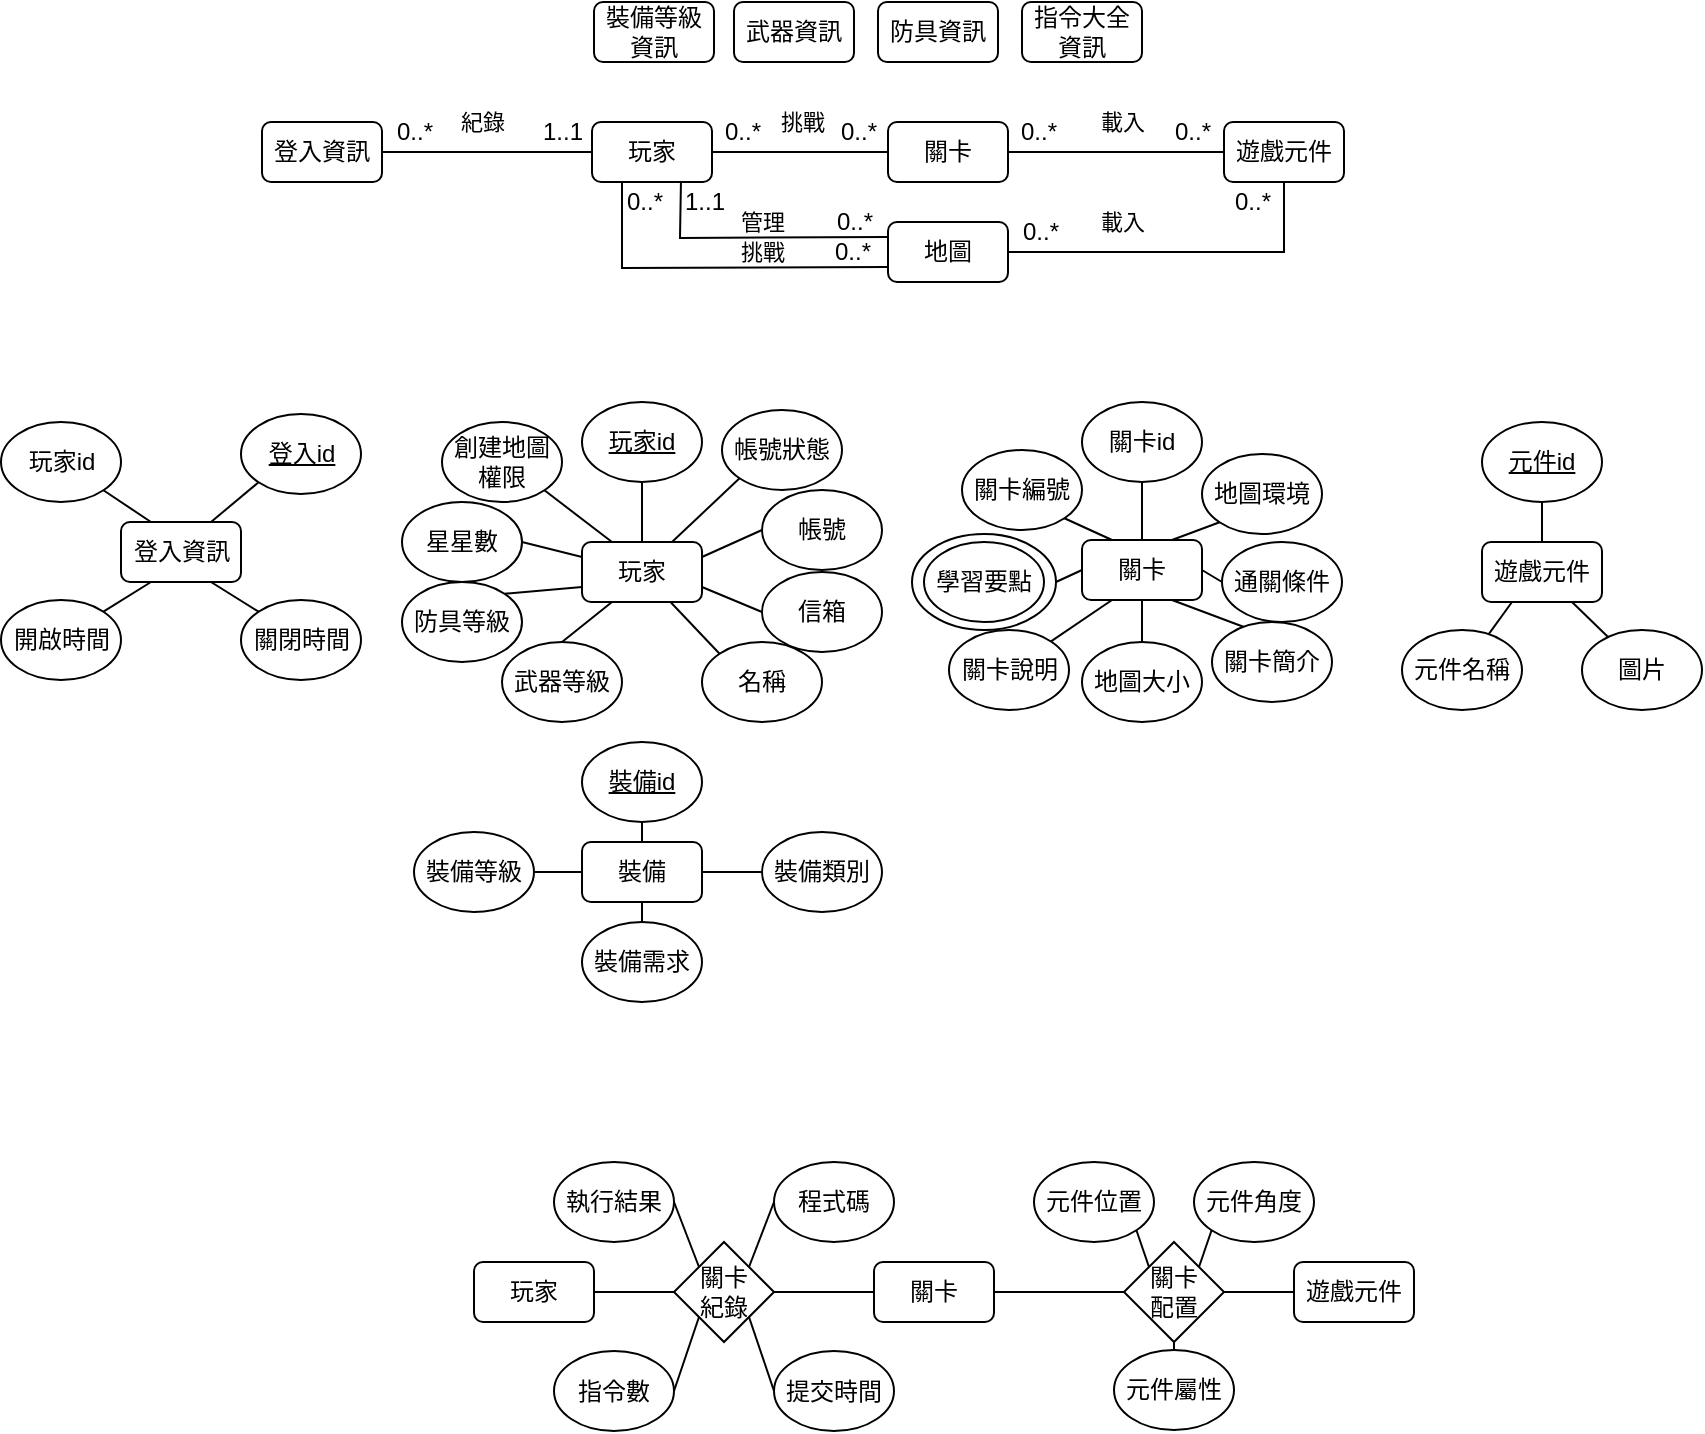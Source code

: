 <mxfile version="12.3.8" type="device" pages="1"><diagram id="PcW1vBEea2DNP2evtmAf" name="Page-1"><mxGraphModel dx="1543" dy="378" grid="1" gridSize="10" guides="1" tooltips="1" connect="1" arrows="1" fold="1" page="1" pageScale="1" pageWidth="827" pageHeight="1169" math="0" shadow="0"><root><mxCell id="0"/><mxCell id="1" parent="0"/><mxCell id="nnN8Gxfp-MIh1XUe09Qg-71" value="" style="ellipse;whiteSpace=wrap;html=1;" parent="1" vertex="1"><mxGeometry x="365" y="326" width="72" height="48" as="geometry"/></mxCell><mxCell id="nnN8Gxfp-MIh1XUe09Qg-31" value="挑戰" style="edgeStyle=none;rounded=0;orthogonalLoop=1;jettySize=auto;html=1;exitX=1;exitY=0.5;exitDx=0;exitDy=0;entryX=0;entryY=0.5;entryDx=0;entryDy=0;endArrow=none;endFill=0;" parent="1" source="nnN8Gxfp-MIh1XUe09Qg-4" target="nnN8Gxfp-MIh1XUe09Qg-29" edge="1"><mxGeometry x="0.023" y="15" relative="1" as="geometry"><mxPoint as="offset"/></mxGeometry></mxCell><mxCell id="nnN8Gxfp-MIh1XUe09Qg-126" value="管理" style="edgeStyle=none;rounded=0;orthogonalLoop=1;jettySize=auto;html=1;exitX=0.487;exitY=-0.024;exitDx=0;exitDy=0;entryX=0;entryY=0.25;entryDx=0;entryDy=0;endArrow=none;endFill=0;exitPerimeter=0;" parent="1" target="nnN8Gxfp-MIh1XUe09Qg-123" edge="1"><mxGeometry x="0.05" y="8" relative="1" as="geometry"><Array as="points"><mxPoint x="249" y="178"/></Array><mxPoint x="249.48" y="149.52" as="sourcePoint"/><mxPoint x="353.27" y="171.92" as="targetPoint"/><mxPoint as="offset"/></mxGeometry></mxCell><mxCell id="nnN8Gxfp-MIh1XUe09Qg-4" value="玩家" style="rounded=1;whiteSpace=wrap;html=1;" parent="1" vertex="1"><mxGeometry x="205" y="120" width="60" height="30" as="geometry"/></mxCell><mxCell id="nnN8Gxfp-MIh1XUe09Qg-10" style="rounded=0;orthogonalLoop=1;jettySize=auto;html=1;exitX=0.5;exitY=0;exitDx=0;exitDy=0;entryX=0.5;entryY=1;entryDx=0;entryDy=0;endArrow=none;endFill=0;" parent="1" source="nnN8Gxfp-MIh1XUe09Qg-5" target="nnN8Gxfp-MIh1XUe09Qg-8" edge="1"><mxGeometry relative="1" as="geometry"/></mxCell><mxCell id="nnN8Gxfp-MIh1XUe09Qg-5" value="玩家" style="rounded=1;whiteSpace=wrap;html=1;" parent="1" vertex="1"><mxGeometry x="200" y="330" width="60" height="30" as="geometry"/></mxCell><mxCell id="nnN8Gxfp-MIh1XUe09Qg-8" value="&lt;u&gt;玩家id&lt;/u&gt;" style="ellipse;whiteSpace=wrap;html=1;" parent="1" vertex="1"><mxGeometry x="200" y="260" width="60" height="40" as="geometry"/></mxCell><mxCell id="nnN8Gxfp-MIh1XUe09Qg-24" style="edgeStyle=none;rounded=0;orthogonalLoop=1;jettySize=auto;html=1;exitX=0;exitY=0.5;exitDx=0;exitDy=0;entryX=1;entryY=0.25;entryDx=0;entryDy=0;endArrow=none;endFill=0;" parent="1" source="nnN8Gxfp-MIh1XUe09Qg-11" target="nnN8Gxfp-MIh1XUe09Qg-5" edge="1"><mxGeometry relative="1" as="geometry"/></mxCell><mxCell id="nnN8Gxfp-MIh1XUe09Qg-11" value="帳號" style="ellipse;whiteSpace=wrap;html=1;" parent="1" vertex="1"><mxGeometry x="290" y="304" width="60" height="40" as="geometry"/></mxCell><mxCell id="nnN8Gxfp-MIh1XUe09Qg-25" style="edgeStyle=none;rounded=0;orthogonalLoop=1;jettySize=auto;html=1;exitX=0;exitY=0.5;exitDx=0;exitDy=0;entryX=1;entryY=0.75;entryDx=0;entryDy=0;endArrow=none;endFill=0;" parent="1" source="nnN8Gxfp-MIh1XUe09Qg-12" target="nnN8Gxfp-MIh1XUe09Qg-5" edge="1"><mxGeometry relative="1" as="geometry"/></mxCell><mxCell id="nnN8Gxfp-MIh1XUe09Qg-12" value="信箱" style="ellipse;whiteSpace=wrap;html=1;" parent="1" vertex="1"><mxGeometry x="290" y="345" width="60" height="40" as="geometry"/></mxCell><mxCell id="nnN8Gxfp-MIh1XUe09Qg-26" style="edgeStyle=none;rounded=0;orthogonalLoop=1;jettySize=auto;html=1;exitX=0;exitY=0;exitDx=0;exitDy=0;endArrow=none;endFill=0;" parent="1" source="nnN8Gxfp-MIh1XUe09Qg-13" target="nnN8Gxfp-MIh1XUe09Qg-5" edge="1"><mxGeometry relative="1" as="geometry"/></mxCell><mxCell id="nnN8Gxfp-MIh1XUe09Qg-13" value="名稱" style="ellipse;whiteSpace=wrap;html=1;" parent="1" vertex="1"><mxGeometry x="260" y="380" width="60" height="40" as="geometry"/></mxCell><mxCell id="nnN8Gxfp-MIh1XUe09Qg-27" style="edgeStyle=none;rounded=0;orthogonalLoop=1;jettySize=auto;html=1;exitX=0.5;exitY=0;exitDx=0;exitDy=0;entryX=0.25;entryY=1;entryDx=0;entryDy=0;endArrow=none;endFill=0;" parent="1" source="nnN8Gxfp-MIh1XUe09Qg-14" target="nnN8Gxfp-MIh1XUe09Qg-5" edge="1"><mxGeometry relative="1" as="geometry"/></mxCell><mxCell id="nnN8Gxfp-MIh1XUe09Qg-14" value="武器等級" style="ellipse;whiteSpace=wrap;html=1;" parent="1" vertex="1"><mxGeometry x="160" y="380" width="60" height="40" as="geometry"/></mxCell><mxCell id="nnN8Gxfp-MIh1XUe09Qg-22" style="edgeStyle=none;rounded=0;orthogonalLoop=1;jettySize=auto;html=1;exitX=1;exitY=0;exitDx=0;exitDy=0;entryX=0;entryY=0.75;entryDx=0;entryDy=0;endArrow=none;endFill=0;" parent="1" source="nnN8Gxfp-MIh1XUe09Qg-15" target="nnN8Gxfp-MIh1XUe09Qg-5" edge="1"><mxGeometry relative="1" as="geometry"/></mxCell><mxCell id="nnN8Gxfp-MIh1XUe09Qg-15" value="防具等級" style="ellipse;whiteSpace=wrap;html=1;" parent="1" vertex="1"><mxGeometry x="110" y="350" width="60" height="40" as="geometry"/></mxCell><mxCell id="nnN8Gxfp-MIh1XUe09Qg-21" style="edgeStyle=none;rounded=0;orthogonalLoop=1;jettySize=auto;html=1;exitX=1;exitY=0.5;exitDx=0;exitDy=0;entryX=0;entryY=0.25;entryDx=0;entryDy=0;endArrow=none;endFill=0;" parent="1" source="nnN8Gxfp-MIh1XUe09Qg-16" target="nnN8Gxfp-MIh1XUe09Qg-5" edge="1"><mxGeometry relative="1" as="geometry"/></mxCell><mxCell id="nnN8Gxfp-MIh1XUe09Qg-16" value="星星數" style="ellipse;whiteSpace=wrap;html=1;" parent="1" vertex="1"><mxGeometry x="110" y="310" width="60" height="40" as="geometry"/></mxCell><mxCell id="nnN8Gxfp-MIh1XUe09Qg-20" style="edgeStyle=none;rounded=0;orthogonalLoop=1;jettySize=auto;html=1;exitX=1;exitY=1;exitDx=0;exitDy=0;entryX=0.25;entryY=0;entryDx=0;entryDy=0;endArrow=none;endFill=0;" parent="1" source="nnN8Gxfp-MIh1XUe09Qg-17" target="nnN8Gxfp-MIh1XUe09Qg-5" edge="1"><mxGeometry relative="1" as="geometry"/></mxCell><mxCell id="nnN8Gxfp-MIh1XUe09Qg-17" value="創建地圖權限" style="ellipse;whiteSpace=wrap;html=1;" parent="1" vertex="1"><mxGeometry x="130" y="270" width="60" height="40" as="geometry"/></mxCell><mxCell id="nnN8Gxfp-MIh1XUe09Qg-23" style="edgeStyle=none;rounded=0;orthogonalLoop=1;jettySize=auto;html=1;exitX=0;exitY=1;exitDx=0;exitDy=0;entryX=0.75;entryY=0;entryDx=0;entryDy=0;endArrow=none;endFill=0;" parent="1" source="nnN8Gxfp-MIh1XUe09Qg-18" target="nnN8Gxfp-MIh1XUe09Qg-5" edge="1"><mxGeometry relative="1" as="geometry"/></mxCell><mxCell id="nnN8Gxfp-MIh1XUe09Qg-18" value="帳號狀態" style="ellipse;whiteSpace=wrap;html=1;" parent="1" vertex="1"><mxGeometry x="270" y="264" width="60" height="40" as="geometry"/></mxCell><mxCell id="nnN8Gxfp-MIh1XUe09Qg-62" value="載入" style="edgeStyle=none;rounded=0;orthogonalLoop=1;jettySize=auto;html=1;exitX=1;exitY=0.5;exitDx=0;exitDy=0;endArrow=none;endFill=0;" parent="1" source="nnN8Gxfp-MIh1XUe09Qg-29" target="nnN8Gxfp-MIh1XUe09Qg-60" edge="1"><mxGeometry x="0.056" y="15" relative="1" as="geometry"><mxPoint as="offset"/></mxGeometry></mxCell><mxCell id="nnN8Gxfp-MIh1XUe09Qg-29" value="關卡" style="rounded=1;whiteSpace=wrap;html=1;" parent="1" vertex="1"><mxGeometry x="353" y="120" width="60" height="30" as="geometry"/></mxCell><mxCell id="nnN8Gxfp-MIh1XUe09Qg-32" value="0..*" style="text;html=1;align=center;verticalAlign=middle;resizable=0;points=[];;autosize=1;" parent="1" vertex="1"><mxGeometry x="265" y="115" width="30" height="20" as="geometry"/></mxCell><mxCell id="nnN8Gxfp-MIh1XUe09Qg-33" value="0..*" style="text;html=1;align=center;verticalAlign=middle;resizable=0;points=[];;autosize=1;" parent="1" vertex="1"><mxGeometry x="323" y="115" width="30" height="20" as="geometry"/></mxCell><mxCell id="nnN8Gxfp-MIh1XUe09Qg-76" style="edgeStyle=none;rounded=0;orthogonalLoop=1;jettySize=auto;html=1;exitX=1;exitY=0.5;exitDx=0;exitDy=0;entryX=0;entryY=0.5;entryDx=0;entryDy=0;endArrow=none;endFill=0;" parent="1" source="nnN8Gxfp-MIh1XUe09Qg-34" target="nnN8Gxfp-MIh1XUe09Qg-55" edge="1"><mxGeometry relative="1" as="geometry"/></mxCell><mxCell id="nnN8Gxfp-MIh1XUe09Qg-77" style="edgeStyle=none;rounded=0;orthogonalLoop=1;jettySize=auto;html=1;exitX=0;exitY=0.5;exitDx=0;exitDy=0;entryX=1;entryY=0.5;entryDx=0;entryDy=0;endArrow=none;endFill=0;" parent="1" source="nnN8Gxfp-MIh1XUe09Qg-34" target="nnN8Gxfp-MIh1XUe09Qg-71" edge="1"><mxGeometry relative="1" as="geometry"/></mxCell><mxCell id="nnN8Gxfp-MIh1XUe09Qg-80" style="edgeStyle=none;rounded=0;orthogonalLoop=1;jettySize=auto;html=1;exitX=0.25;exitY=1;exitDx=0;exitDy=0;endArrow=none;endFill=0;" parent="1" source="nnN8Gxfp-MIh1XUe09Qg-34" target="nnN8Gxfp-MIh1XUe09Qg-57" edge="1"><mxGeometry relative="1" as="geometry"/></mxCell><mxCell id="nnN8Gxfp-MIh1XUe09Qg-81" style="edgeStyle=none;rounded=0;orthogonalLoop=1;jettySize=auto;html=1;exitX=0.75;exitY=1;exitDx=0;exitDy=0;entryX=0.311;entryY=0.087;entryDx=0;entryDy=0;entryPerimeter=0;endArrow=none;endFill=0;" parent="1" source="nnN8Gxfp-MIh1XUe09Qg-34" target="nnN8Gxfp-MIh1XUe09Qg-56" edge="1"><mxGeometry relative="1" as="geometry"/></mxCell><mxCell id="nnN8Gxfp-MIh1XUe09Qg-34" value="關卡" style="rounded=1;whiteSpace=wrap;html=1;" parent="1" vertex="1"><mxGeometry x="450" y="329" width="60" height="30" as="geometry"/></mxCell><mxCell id="nnN8Gxfp-MIh1XUe09Qg-74" style="edgeStyle=none;rounded=0;orthogonalLoop=1;jettySize=auto;html=1;exitX=1;exitY=1;exitDx=0;exitDy=0;entryX=0.25;entryY=0;entryDx=0;entryDy=0;endArrow=none;endFill=0;" parent="1" source="nnN8Gxfp-MIh1XUe09Qg-35" target="nnN8Gxfp-MIh1XUe09Qg-34" edge="1"><mxGeometry relative="1" as="geometry"/></mxCell><mxCell id="nnN8Gxfp-MIh1XUe09Qg-35" value="關卡編號" style="ellipse;whiteSpace=wrap;html=1;" parent="1" vertex="1"><mxGeometry x="390" y="284" width="60" height="40" as="geometry"/></mxCell><mxCell id="nnN8Gxfp-MIh1XUe09Qg-73" style="edgeStyle=none;rounded=0;orthogonalLoop=1;jettySize=auto;html=1;exitX=0.5;exitY=1;exitDx=0;exitDy=0;endArrow=none;endFill=0;entryX=0.5;entryY=0;entryDx=0;entryDy=0;" parent="1" source="nnN8Gxfp-MIh1XUe09Qg-34" target="nnN8Gxfp-MIh1XUe09Qg-36" edge="1"><mxGeometry relative="1" as="geometry"><mxPoint x="510" y="440" as="targetPoint"/></mxGeometry></mxCell><mxCell id="nnN8Gxfp-MIh1XUe09Qg-36" value="地圖大小" style="ellipse;whiteSpace=wrap;html=1;" parent="1" vertex="1"><mxGeometry x="450" y="380" width="60" height="40" as="geometry"/></mxCell><mxCell id="nnN8Gxfp-MIh1XUe09Qg-51" style="edgeStyle=none;rounded=0;orthogonalLoop=1;jettySize=auto;html=1;exitX=0;exitY=0.5;exitDx=0;exitDy=0;entryX=1;entryY=0;entryDx=0;entryDy=0;endArrow=none;endFill=0;" parent="1" source="nnN8Gxfp-MIh1XUe09Qg-37" target="nnN8Gxfp-MIh1XUe09Qg-44" edge="1"><mxGeometry relative="1" as="geometry"/></mxCell><mxCell id="nnN8Gxfp-MIh1XUe09Qg-37" value="程式碼" style="ellipse;whiteSpace=wrap;html=1;" parent="1" vertex="1"><mxGeometry x="296" y="640" width="60" height="40" as="geometry"/></mxCell><mxCell id="nnN8Gxfp-MIh1XUe09Qg-38" value="指令數" style="ellipse;whiteSpace=wrap;html=1;" parent="1" vertex="1"><mxGeometry x="186" y="734.5" width="60" height="40" as="geometry"/></mxCell><mxCell id="nnN8Gxfp-MIh1XUe09Qg-45" style="edgeStyle=none;rounded=0;orthogonalLoop=1;jettySize=auto;html=1;exitX=1;exitY=0.5;exitDx=0;exitDy=0;entryX=0;entryY=0.5;entryDx=0;entryDy=0;endArrow=none;endFill=0;" parent="1" source="nnN8Gxfp-MIh1XUe09Qg-40" target="nnN8Gxfp-MIh1XUe09Qg-44" edge="1"><mxGeometry relative="1" as="geometry"/></mxCell><mxCell id="nnN8Gxfp-MIh1XUe09Qg-40" value="玩家" style="rounded=1;whiteSpace=wrap;html=1;" parent="1" vertex="1"><mxGeometry x="146" y="690" width="60" height="30" as="geometry"/></mxCell><mxCell id="nnN8Gxfp-MIh1XUe09Qg-65" style="edgeStyle=none;rounded=0;orthogonalLoop=1;jettySize=auto;html=1;exitX=1;exitY=0.5;exitDx=0;exitDy=0;endArrow=none;endFill=0;entryX=0;entryY=0.5;entryDx=0;entryDy=0;" parent="1" source="nnN8Gxfp-MIh1XUe09Qg-41" target="nnN8Gxfp-MIh1XUe09Qg-66" edge="1"><mxGeometry relative="1" as="geometry"><mxPoint x="466.0" y="705" as="targetPoint"/></mxGeometry></mxCell><mxCell id="nnN8Gxfp-MIh1XUe09Qg-41" value="關卡" style="rounded=1;whiteSpace=wrap;html=1;" parent="1" vertex="1"><mxGeometry x="346" y="690" width="60" height="30" as="geometry"/></mxCell><mxCell id="nnN8Gxfp-MIh1XUe09Qg-46" style="edgeStyle=none;rounded=0;orthogonalLoop=1;jettySize=auto;html=1;exitX=1;exitY=0.5;exitDx=0;exitDy=0;entryX=0;entryY=0.5;entryDx=0;entryDy=0;endArrow=none;endFill=0;" parent="1" source="nnN8Gxfp-MIh1XUe09Qg-44" target="nnN8Gxfp-MIh1XUe09Qg-41" edge="1"><mxGeometry relative="1" as="geometry"/></mxCell><mxCell id="nnN8Gxfp-MIh1XUe09Qg-52" style="edgeStyle=none;rounded=0;orthogonalLoop=1;jettySize=auto;html=1;exitX=0;exitY=1;exitDx=0;exitDy=0;entryX=1;entryY=0.5;entryDx=0;entryDy=0;endArrow=none;endFill=0;" parent="1" source="nnN8Gxfp-MIh1XUe09Qg-44" target="nnN8Gxfp-MIh1XUe09Qg-38" edge="1"><mxGeometry relative="1" as="geometry"/></mxCell><mxCell id="nnN8Gxfp-MIh1XUe09Qg-53" style="edgeStyle=none;rounded=0;orthogonalLoop=1;jettySize=auto;html=1;exitX=1;exitY=1;exitDx=0;exitDy=0;entryX=0;entryY=0.5;entryDx=0;entryDy=0;endArrow=none;endFill=0;" parent="1" source="nnN8Gxfp-MIh1XUe09Qg-44" target="nnN8Gxfp-MIh1XUe09Qg-49" edge="1"><mxGeometry relative="1" as="geometry"/></mxCell><mxCell id="nnN8Gxfp-MIh1XUe09Qg-44" value="關卡&lt;br&gt;紀錄" style="rhombus;whiteSpace=wrap;html=1;" parent="1" vertex="1"><mxGeometry x="246" y="680" width="50" height="50" as="geometry"/></mxCell><mxCell id="nnN8Gxfp-MIh1XUe09Qg-50" style="edgeStyle=none;rounded=0;orthogonalLoop=1;jettySize=auto;html=1;exitX=1;exitY=0.5;exitDx=0;exitDy=0;entryX=0;entryY=0;entryDx=0;entryDy=0;endArrow=none;endFill=0;" parent="1" source="nnN8Gxfp-MIh1XUe09Qg-48" target="nnN8Gxfp-MIh1XUe09Qg-44" edge="1"><mxGeometry relative="1" as="geometry"/></mxCell><mxCell id="nnN8Gxfp-MIh1XUe09Qg-48" value="執行結果" style="ellipse;whiteSpace=wrap;html=1;" parent="1" vertex="1"><mxGeometry x="186" y="640" width="60" height="40" as="geometry"/></mxCell><mxCell id="nnN8Gxfp-MIh1XUe09Qg-49" value="提交時間" style="ellipse;whiteSpace=wrap;html=1;" parent="1" vertex="1"><mxGeometry x="296" y="734.5" width="60" height="40" as="geometry"/></mxCell><mxCell id="nnN8Gxfp-MIh1XUe09Qg-55" value="通關條件" style="ellipse;whiteSpace=wrap;html=1;" parent="1" vertex="1"><mxGeometry x="520" y="330" width="60" height="40" as="geometry"/></mxCell><mxCell id="nnN8Gxfp-MIh1XUe09Qg-56" value="關卡簡介" style="ellipse;whiteSpace=wrap;html=1;" parent="1" vertex="1"><mxGeometry x="515" y="370" width="60" height="40" as="geometry"/></mxCell><mxCell id="nnN8Gxfp-MIh1XUe09Qg-57" value="關卡說明" style="ellipse;whiteSpace=wrap;html=1;" parent="1" vertex="1"><mxGeometry x="383.5" y="374" width="60" height="40" as="geometry"/></mxCell><mxCell id="nnN8Gxfp-MIh1XUe09Qg-58" value="學習要點" style="ellipse;whiteSpace=wrap;html=1;" parent="1" vertex="1"><mxGeometry x="371" y="330" width="60" height="40" as="geometry"/></mxCell><mxCell id="nnN8Gxfp-MIh1XUe09Qg-60" value="遊戲元件" style="rounded=1;whiteSpace=wrap;html=1;" parent="1" vertex="1"><mxGeometry x="521" y="120" width="60" height="30" as="geometry"/></mxCell><mxCell id="nnN8Gxfp-MIh1XUe09Qg-63" value="0..*" style="text;html=1;align=center;verticalAlign=middle;resizable=0;points=[];;autosize=1;" parent="1" vertex="1"><mxGeometry x="413" y="115" width="30" height="20" as="geometry"/></mxCell><mxCell id="nnN8Gxfp-MIh1XUe09Qg-64" value="0..*" style="text;html=1;align=center;verticalAlign=middle;resizable=0;points=[];;autosize=1;" parent="1" vertex="1"><mxGeometry x="490" y="115" width="30" height="20" as="geometry"/></mxCell><mxCell id="nnN8Gxfp-MIh1XUe09Qg-70" style="edgeStyle=none;rounded=0;orthogonalLoop=1;jettySize=auto;html=1;exitX=1;exitY=0.5;exitDx=0;exitDy=0;entryX=0;entryY=0.5;entryDx=0;entryDy=0;endArrow=none;endFill=0;" parent="1" source="nnN8Gxfp-MIh1XUe09Qg-66" target="nnN8Gxfp-MIh1XUe09Qg-69" edge="1"><mxGeometry relative="1" as="geometry"/></mxCell><mxCell id="nnN8Gxfp-MIh1XUe09Qg-96" style="edgeStyle=none;rounded=0;orthogonalLoop=1;jettySize=auto;html=1;exitX=0.5;exitY=1;exitDx=0;exitDy=0;entryX=0.5;entryY=0;entryDx=0;entryDy=0;endArrow=none;endFill=0;" parent="1" source="nnN8Gxfp-MIh1XUe09Qg-66" target="nnN8Gxfp-MIh1XUe09Qg-89" edge="1"><mxGeometry relative="1" as="geometry"/></mxCell><mxCell id="nnN8Gxfp-MIh1XUe09Qg-66" value="關卡&lt;br&gt;配置" style="rhombus;whiteSpace=wrap;html=1;" parent="1" vertex="1"><mxGeometry x="471" y="680" width="50" height="50" as="geometry"/></mxCell><mxCell id="nnN8Gxfp-MIh1XUe09Qg-69" value="遊戲元件" style="rounded=1;whiteSpace=wrap;html=1;" parent="1" vertex="1"><mxGeometry x="556" y="690" width="60" height="30" as="geometry"/></mxCell><mxCell id="nnN8Gxfp-MIh1XUe09Qg-75" style="edgeStyle=none;rounded=0;orthogonalLoop=1;jettySize=auto;html=1;exitX=0;exitY=1;exitDx=0;exitDy=0;entryX=0.75;entryY=0;entryDx=0;entryDy=0;endArrow=none;endFill=0;" parent="1" source="nnN8Gxfp-MIh1XUe09Qg-72" target="nnN8Gxfp-MIh1XUe09Qg-34" edge="1"><mxGeometry relative="1" as="geometry"/></mxCell><mxCell id="nnN8Gxfp-MIh1XUe09Qg-72" value="地圖環境" style="ellipse;whiteSpace=wrap;html=1;" parent="1" vertex="1"><mxGeometry x="510" y="286" width="60" height="40" as="geometry"/></mxCell><mxCell id="nnN8Gxfp-MIh1XUe09Qg-91" style="edgeStyle=none;rounded=0;orthogonalLoop=1;jettySize=auto;html=1;exitX=0.25;exitY=1;exitDx=0;exitDy=0;entryX=0.706;entryY=0.087;entryDx=0;entryDy=0;entryPerimeter=0;endArrow=none;endFill=0;" parent="1" source="nnN8Gxfp-MIh1XUe09Qg-82" target="nnN8Gxfp-MIh1XUe09Qg-90" edge="1"><mxGeometry relative="1" as="geometry"/></mxCell><mxCell id="nnN8Gxfp-MIh1XUe09Qg-82" value="遊戲元件" style="rounded=1;whiteSpace=wrap;html=1;" parent="1" vertex="1"><mxGeometry x="650" y="330" width="60" height="30" as="geometry"/></mxCell><mxCell id="nnN8Gxfp-MIh1XUe09Qg-85" style="edgeStyle=none;rounded=0;orthogonalLoop=1;jettySize=auto;html=1;exitX=0.5;exitY=1;exitDx=0;exitDy=0;entryX=0.5;entryY=0;entryDx=0;entryDy=0;endArrow=none;endFill=0;" parent="1" source="nnN8Gxfp-MIh1XUe09Qg-83" target="nnN8Gxfp-MIh1XUe09Qg-82" edge="1"><mxGeometry relative="1" as="geometry"/></mxCell><mxCell id="nnN8Gxfp-MIh1XUe09Qg-83" value="&lt;u&gt;元件id&lt;/u&gt;" style="ellipse;whiteSpace=wrap;html=1;" parent="1" vertex="1"><mxGeometry x="650" y="270" width="60" height="40" as="geometry"/></mxCell><mxCell id="nnN8Gxfp-MIh1XUe09Qg-86" style="edgeStyle=none;rounded=0;orthogonalLoop=1;jettySize=auto;html=1;entryX=0.75;entryY=1;entryDx=0;entryDy=0;endArrow=none;endFill=0;" parent="1" source="nnN8Gxfp-MIh1XUe09Qg-84" target="nnN8Gxfp-MIh1XUe09Qg-82" edge="1"><mxGeometry relative="1" as="geometry"/></mxCell><mxCell id="nnN8Gxfp-MIh1XUe09Qg-84" value="圖片" style="ellipse;whiteSpace=wrap;html=1;" parent="1" vertex="1"><mxGeometry x="700" y="374" width="60" height="40" as="geometry"/></mxCell><mxCell id="nnN8Gxfp-MIh1XUe09Qg-94" style="edgeStyle=none;rounded=0;orthogonalLoop=1;jettySize=auto;html=1;exitX=1;exitY=1;exitDx=0;exitDy=0;entryX=0;entryY=0;entryDx=0;entryDy=0;endArrow=none;endFill=0;" parent="1" source="nnN8Gxfp-MIh1XUe09Qg-87" target="nnN8Gxfp-MIh1XUe09Qg-66" edge="1"><mxGeometry relative="1" as="geometry"/></mxCell><mxCell id="nnN8Gxfp-MIh1XUe09Qg-87" value="元件位置" style="ellipse;whiteSpace=wrap;html=1;" parent="1" vertex="1"><mxGeometry x="426" y="640" width="60" height="40" as="geometry"/></mxCell><mxCell id="nnN8Gxfp-MIh1XUe09Qg-95" style="edgeStyle=none;rounded=0;orthogonalLoop=1;jettySize=auto;html=1;exitX=0;exitY=1;exitDx=0;exitDy=0;entryX=1;entryY=0;entryDx=0;entryDy=0;endArrow=none;endFill=0;" parent="1" source="nnN8Gxfp-MIh1XUe09Qg-88" target="nnN8Gxfp-MIh1XUe09Qg-66" edge="1"><mxGeometry relative="1" as="geometry"/></mxCell><mxCell id="nnN8Gxfp-MIh1XUe09Qg-88" value="元件角度" style="ellipse;whiteSpace=wrap;html=1;" parent="1" vertex="1"><mxGeometry x="506" y="640" width="60" height="40" as="geometry"/></mxCell><mxCell id="nnN8Gxfp-MIh1XUe09Qg-89" value="元件屬性" style="ellipse;whiteSpace=wrap;html=1;" parent="1" vertex="1"><mxGeometry x="466" y="734" width="60" height="40" as="geometry"/></mxCell><mxCell id="nnN8Gxfp-MIh1XUe09Qg-90" value="元件名稱" style="ellipse;whiteSpace=wrap;html=1;" parent="1" vertex="1"><mxGeometry x="610" y="374" width="60" height="40" as="geometry"/></mxCell><mxCell id="nnN8Gxfp-MIh1XUe09Qg-93" style="edgeStyle=none;rounded=0;orthogonalLoop=1;jettySize=auto;html=1;exitX=0.5;exitY=1;exitDx=0;exitDy=0;entryX=0.5;entryY=0;entryDx=0;entryDy=0;endArrow=none;endFill=0;" parent="1" source="nnN8Gxfp-MIh1XUe09Qg-92" target="nnN8Gxfp-MIh1XUe09Qg-34" edge="1"><mxGeometry relative="1" as="geometry"/></mxCell><mxCell id="nnN8Gxfp-MIh1XUe09Qg-92" value="關卡id" style="ellipse;whiteSpace=wrap;html=1;" parent="1" vertex="1"><mxGeometry x="450" y="260" width="60" height="40" as="geometry"/></mxCell><mxCell id="nnN8Gxfp-MIh1XUe09Qg-107" style="edgeStyle=none;rounded=0;orthogonalLoop=1;jettySize=auto;html=1;exitX=0.25;exitY=1;exitDx=0;exitDy=0;entryX=1;entryY=0;entryDx=0;entryDy=0;endArrow=none;endFill=0;" parent="1" source="nnN8Gxfp-MIh1XUe09Qg-102" target="nnN8Gxfp-MIh1XUe09Qg-104" edge="1"><mxGeometry relative="1" as="geometry"/></mxCell><mxCell id="nnN8Gxfp-MIh1XUe09Qg-108" style="edgeStyle=none;rounded=0;orthogonalLoop=1;jettySize=auto;html=1;exitX=0.75;exitY=1;exitDx=0;exitDy=0;entryX=0;entryY=0;entryDx=0;entryDy=0;endArrow=none;endFill=0;" parent="1" source="nnN8Gxfp-MIh1XUe09Qg-102" target="nnN8Gxfp-MIh1XUe09Qg-103" edge="1"><mxGeometry relative="1" as="geometry"/></mxCell><mxCell id="nnN8Gxfp-MIh1XUe09Qg-102" value="登入資訊" style="rounded=1;whiteSpace=wrap;html=1;" parent="1" vertex="1"><mxGeometry x="-30.5" y="320" width="60" height="30" as="geometry"/></mxCell><mxCell id="nnN8Gxfp-MIh1XUe09Qg-103" value="關閉時間" style="ellipse;whiteSpace=wrap;html=1;" parent="1" vertex="1"><mxGeometry x="29.5" y="359" width="60" height="40" as="geometry"/></mxCell><mxCell id="nnN8Gxfp-MIh1XUe09Qg-104" value="開啟時間" style="ellipse;whiteSpace=wrap;html=1;" parent="1" vertex="1"><mxGeometry x="-90.5" y="359" width="60" height="40" as="geometry"/></mxCell><mxCell id="nnN8Gxfp-MIh1XUe09Qg-106" style="edgeStyle=none;rounded=0;orthogonalLoop=1;jettySize=auto;html=1;exitX=0;exitY=1;exitDx=0;exitDy=0;entryX=0.75;entryY=0;entryDx=0;entryDy=0;endArrow=none;endFill=0;" parent="1" source="nnN8Gxfp-MIh1XUe09Qg-105" target="nnN8Gxfp-MIh1XUe09Qg-102" edge="1"><mxGeometry relative="1" as="geometry"/></mxCell><mxCell id="nnN8Gxfp-MIh1XUe09Qg-105" value="&lt;u&gt;登入id&lt;/u&gt;" style="ellipse;whiteSpace=wrap;html=1;" parent="1" vertex="1"><mxGeometry x="29.5" y="266" width="60" height="40" as="geometry"/></mxCell><mxCell id="nnN8Gxfp-MIh1XUe09Qg-111" style="edgeStyle=none;rounded=0;orthogonalLoop=1;jettySize=auto;html=1;exitX=1;exitY=1;exitDx=0;exitDy=0;entryX=0.25;entryY=0;entryDx=0;entryDy=0;endArrow=none;endFill=0;" parent="1" source="nnN8Gxfp-MIh1XUe09Qg-110" target="nnN8Gxfp-MIh1XUe09Qg-102" edge="1"><mxGeometry relative="1" as="geometry"/></mxCell><mxCell id="nnN8Gxfp-MIh1XUe09Qg-110" value="玩家id" style="ellipse;whiteSpace=wrap;html=1;" parent="1" vertex="1"><mxGeometry x="-90.5" y="270" width="60" height="40" as="geometry"/></mxCell><mxCell id="nnN8Gxfp-MIh1XUe09Qg-113" value="武器資訊" style="rounded=1;whiteSpace=wrap;html=1;" parent="1" vertex="1"><mxGeometry x="276" y="60" width="60" height="30" as="geometry"/></mxCell><mxCell id="nnN8Gxfp-MIh1XUe09Qg-116" style="edgeStyle=none;rounded=0;orthogonalLoop=1;jettySize=auto;html=1;exitX=1;exitY=0.5;exitDx=0;exitDy=0;entryX=0;entryY=0.5;entryDx=0;entryDy=0;endArrow=none;endFill=0;" parent="1" source="nnN8Gxfp-MIh1XUe09Qg-114" target="nnN8Gxfp-MIh1XUe09Qg-115" edge="1"><mxGeometry relative="1" as="geometry"/></mxCell><mxCell id="nnN8Gxfp-MIh1XUe09Qg-122" style="edgeStyle=none;rounded=0;orthogonalLoop=1;jettySize=auto;html=1;exitX=0.5;exitY=1;exitDx=0;exitDy=0;entryX=0.5;entryY=0;entryDx=0;entryDy=0;endArrow=none;endFill=0;" parent="1" source="nnN8Gxfp-MIh1XUe09Qg-114" target="nnN8Gxfp-MIh1XUe09Qg-117" edge="1"><mxGeometry relative="1" as="geometry"/></mxCell><mxCell id="nnN8Gxfp-MIh1XUe09Qg-114" value="裝備" style="rounded=1;whiteSpace=wrap;html=1;" parent="1" vertex="1"><mxGeometry x="200" y="480" width="60" height="30" as="geometry"/></mxCell><mxCell id="nnN8Gxfp-MIh1XUe09Qg-115" value="裝備類別" style="ellipse;whiteSpace=wrap;html=1;" parent="1" vertex="1"><mxGeometry x="290" y="475" width="60" height="40" as="geometry"/></mxCell><mxCell id="nnN8Gxfp-MIh1XUe09Qg-117" value="裝備需求" style="ellipse;whiteSpace=wrap;html=1;" parent="1" vertex="1"><mxGeometry x="200" y="520" width="60" height="40" as="geometry"/></mxCell><mxCell id="nnN8Gxfp-MIh1XUe09Qg-121" style="edgeStyle=none;rounded=0;orthogonalLoop=1;jettySize=auto;html=1;exitX=1;exitY=0.5;exitDx=0;exitDy=0;entryX=0;entryY=0.5;entryDx=0;entryDy=0;endArrow=none;endFill=0;" parent="1" source="nnN8Gxfp-MIh1XUe09Qg-118" target="nnN8Gxfp-MIh1XUe09Qg-114" edge="1"><mxGeometry relative="1" as="geometry"/></mxCell><mxCell id="nnN8Gxfp-MIh1XUe09Qg-118" value="裝備等級" style="ellipse;whiteSpace=wrap;html=1;" parent="1" vertex="1"><mxGeometry x="116" y="475" width="60" height="40" as="geometry"/></mxCell><mxCell id="nnN8Gxfp-MIh1XUe09Qg-120" style="edgeStyle=none;rounded=0;orthogonalLoop=1;jettySize=auto;html=1;exitX=0.5;exitY=1;exitDx=0;exitDy=0;entryX=0.5;entryY=0;entryDx=0;entryDy=0;endArrow=none;endFill=0;" parent="1" source="nnN8Gxfp-MIh1XUe09Qg-119" target="nnN8Gxfp-MIh1XUe09Qg-114" edge="1"><mxGeometry relative="1" as="geometry"/></mxCell><mxCell id="nnN8Gxfp-MIh1XUe09Qg-119" value="&lt;u&gt;裝備id&lt;/u&gt;" style="ellipse;whiteSpace=wrap;html=1;" parent="1" vertex="1"><mxGeometry x="200" y="430" width="60" height="40" as="geometry"/></mxCell><mxCell id="nnN8Gxfp-MIh1XUe09Qg-125" value="載入" style="edgeStyle=none;rounded=0;orthogonalLoop=1;jettySize=auto;html=1;exitX=1;exitY=0.5;exitDx=0;exitDy=0;entryX=0.5;entryY=1;entryDx=0;entryDy=0;endArrow=none;endFill=0;" parent="1" source="nnN8Gxfp-MIh1XUe09Qg-123" target="nnN8Gxfp-MIh1XUe09Qg-60" edge="1"><mxGeometry x="0.769" y="81" relative="1" as="geometry"><Array as="points"><mxPoint x="551" y="185"/></Array><mxPoint as="offset"/></mxGeometry></mxCell><mxCell id="nnN8Gxfp-MIh1XUe09Qg-123" value="地圖" style="rounded=1;whiteSpace=wrap;html=1;" parent="1" vertex="1"><mxGeometry x="353" y="170" width="60" height="30" as="geometry"/></mxCell><mxCell id="ImBEWEDr0eMH8ixMxbkM-7" value="挑戰" style="edgeStyle=none;rounded=0;orthogonalLoop=1;jettySize=auto;html=1;exitX=0.25;exitY=1;exitDx=0;exitDy=0;entryX=0;entryY=0.75;entryDx=0;entryDy=0;endArrow=none;endFill=0;" parent="1" source="nnN8Gxfp-MIh1XUe09Qg-4" target="nnN8Gxfp-MIh1XUe09Qg-123" edge="1"><mxGeometry x="0.284" y="8" relative="1" as="geometry"><mxPoint x="275" y="145" as="sourcePoint"/><mxPoint x="363" y="145" as="targetPoint"/><mxPoint as="offset"/><Array as="points"><mxPoint x="220" y="193"/></Array></mxGeometry></mxCell><mxCell id="ImBEWEDr0eMH8ixMxbkM-8" value="0..*" style="text;html=1;align=center;verticalAlign=middle;resizable=0;points=[];;autosize=1;" parent="1" vertex="1"><mxGeometry x="321" y="160" width="30" height="20" as="geometry"/></mxCell><mxCell id="ImBEWEDr0eMH8ixMxbkM-9" value="1..1" style="text;html=1;align=center;verticalAlign=middle;resizable=0;points=[];;autosize=1;" parent="1" vertex="1"><mxGeometry x="241" y="150" width="40" height="20" as="geometry"/></mxCell><mxCell id="ImBEWEDr0eMH8ixMxbkM-10" value="0..*" style="text;html=1;align=center;verticalAlign=middle;resizable=0;points=[];;autosize=1;" parent="1" vertex="1"><mxGeometry x="216" y="150" width="30" height="20" as="geometry"/></mxCell><mxCell id="ImBEWEDr0eMH8ixMxbkM-13" value="0..*" style="text;html=1;align=center;verticalAlign=middle;resizable=0;points=[];;autosize=1;" parent="1" vertex="1"><mxGeometry x="320" y="175" width="30" height="20" as="geometry"/></mxCell><mxCell id="ImBEWEDr0eMH8ixMxbkM-17" value="0..*" style="text;html=1;align=center;verticalAlign=middle;resizable=0;points=[];;autosize=1;" parent="1" vertex="1"><mxGeometry x="413.5" y="165" width="30" height="20" as="geometry"/></mxCell><mxCell id="ImBEWEDr0eMH8ixMxbkM-18" value="0..*" style="text;html=1;align=center;verticalAlign=middle;resizable=0;points=[];;autosize=1;" parent="1" vertex="1"><mxGeometry x="520" y="150" width="30" height="20" as="geometry"/></mxCell><mxCell id="ImBEWEDr0eMH8ixMxbkM-19" value="防具資訊" style="rounded=1;whiteSpace=wrap;html=1;" parent="1" vertex="1"><mxGeometry x="348" y="60" width="60" height="30" as="geometry"/></mxCell><mxCell id="ImBEWEDr0eMH8ixMxbkM-20" value="指令大全資訊" style="rounded=1;whiteSpace=wrap;html=1;" parent="1" vertex="1"><mxGeometry x="420" y="60" width="60" height="30" as="geometry"/></mxCell><mxCell id="ImBEWEDr0eMH8ixMxbkM-21" value="裝備等級資訊" style="rounded=1;whiteSpace=wrap;html=1;" parent="1" vertex="1"><mxGeometry x="206" y="60" width="60" height="30" as="geometry"/></mxCell><mxCell id="N8HPQPnHnOu53pPFQxr3-1" value="登入資訊" style="rounded=1;whiteSpace=wrap;html=1;" vertex="1" parent="1"><mxGeometry x="40" y="120" width="60" height="30" as="geometry"/></mxCell><mxCell id="N8HPQPnHnOu53pPFQxr3-3" value="紀錄" style="edgeStyle=none;rounded=0;orthogonalLoop=1;jettySize=auto;html=1;exitX=1;exitY=0.5;exitDx=0;exitDy=0;entryX=0;entryY=0.5;entryDx=0;entryDy=0;endArrow=none;endFill=0;" edge="1" parent="1" source="N8HPQPnHnOu53pPFQxr3-1" target="nnN8Gxfp-MIh1XUe09Qg-4"><mxGeometry x="-0.048" y="15" relative="1" as="geometry"><mxPoint as="offset"/><mxPoint x="275" y="145" as="sourcePoint"/><mxPoint x="363" y="145" as="targetPoint"/></mxGeometry></mxCell><mxCell id="N8HPQPnHnOu53pPFQxr3-4" value="0..*" style="text;html=1;align=center;verticalAlign=middle;resizable=0;points=[];;autosize=1;" vertex="1" parent="1"><mxGeometry x="101" y="115" width="30" height="20" as="geometry"/></mxCell><mxCell id="N8HPQPnHnOu53pPFQxr3-5" value="1..1" style="text;html=1;align=center;verticalAlign=middle;resizable=0;points=[];;autosize=1;" vertex="1" parent="1"><mxGeometry x="170" y="115" width="40" height="20" as="geometry"/></mxCell></root></mxGraphModel></diagram></mxfile>